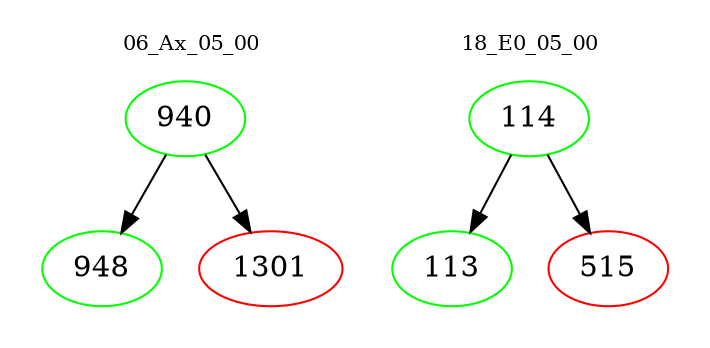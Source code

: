 digraph{
subgraph cluster_0 {
color = white
label = "06_Ax_05_00";
fontsize=10;
T0_940 [label="940", color="green"]
T0_940 -> T0_948 [color="black"]
T0_948 [label="948", color="green"]
T0_940 -> T0_1301 [color="black"]
T0_1301 [label="1301", color="red"]
}
subgraph cluster_1 {
color = white
label = "18_E0_05_00";
fontsize=10;
T1_114 [label="114", color="green"]
T1_114 -> T1_113 [color="black"]
T1_113 [label="113", color="green"]
T1_114 -> T1_515 [color="black"]
T1_515 [label="515", color="red"]
}
}
